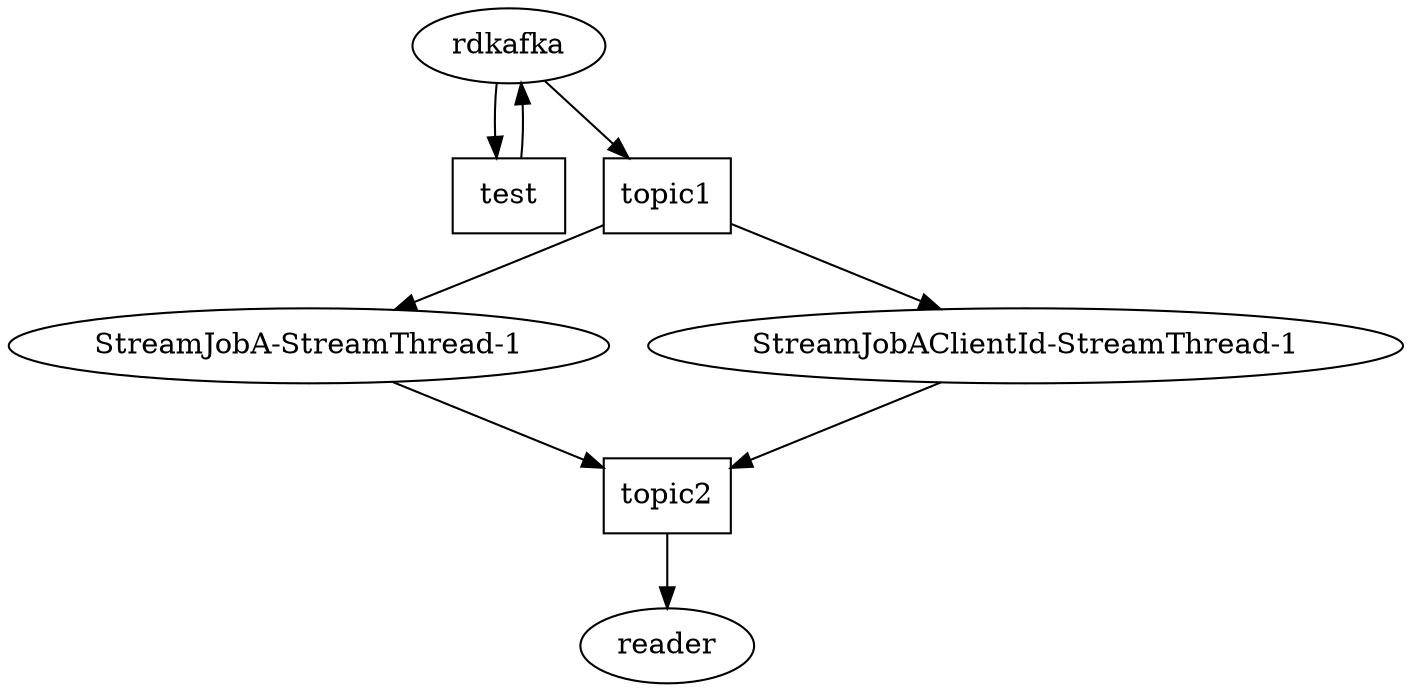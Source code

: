 digraph {
    "topic1" [label="topic1" shape=box]
    "topic1" -> "StreamJobA-StreamThread-1"
    "topic2" [label="topic2" shape=box]
    "StreamJobA-StreamThread-1" -> "topic2"
    "topic1" [label="topic1" shape=box]
    "topic1" -> "StreamJobAClientId-StreamThread-1"
    "topic2" [label="topic2" shape=box]
    "StreamJobAClientId-StreamThread-1" -> "topic2"
    "test" [label="test" shape=box]
    "test" -> "rdkafka"
    "test" [label="test" shape=box]
    "rdkafka" -> "test"
    "topic1" [label="topic1" shape=box]
    "rdkafka" -> "topic1"
    "topic2" [label="topic2" shape=box]
    "topic2" -> "reader"
}
